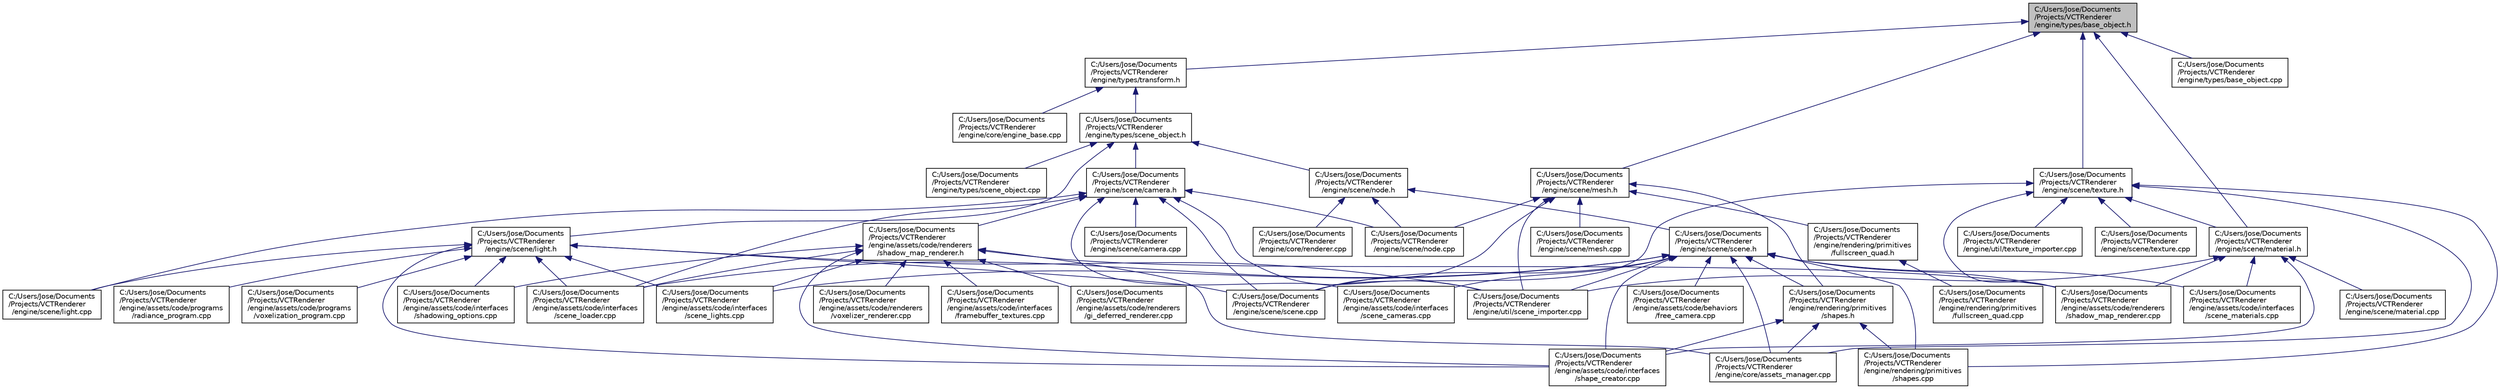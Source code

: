 digraph "C:/Users/Jose/Documents/Projects/VCTRenderer/engine/types/base_object.h"
{
 // INTERACTIVE_SVG=YES
 // LATEX_PDF_SIZE
  edge [fontname="Helvetica",fontsize="10",labelfontname="Helvetica",labelfontsize="10"];
  node [fontname="Helvetica",fontsize="10",shape=record];
  Node1 [label="C:/Users/Jose/Documents\l/Projects/VCTRenderer\l/engine/types/base_object.h",height=0.2,width=0.4,color="black", fillcolor="grey75", style="filled", fontcolor="black",tooltip=" "];
  Node1 -> Node2 [dir="back",color="midnightblue",fontsize="10",style="solid",fontname="Helvetica"];
  Node2 [label="C:/Users/Jose/Documents\l/Projects/VCTRenderer\l/engine/types/transform.h",height=0.2,width=0.4,color="black", fillcolor="white", style="filled",URL="$transform_8h.html",tooltip=" "];
  Node2 -> Node3 [dir="back",color="midnightblue",fontsize="10",style="solid",fontname="Helvetica"];
  Node3 [label="C:/Users/Jose/Documents\l/Projects/VCTRenderer\l/engine/types/scene_object.h",height=0.2,width=0.4,color="black", fillcolor="white", style="filled",URL="$scene__object_8h.html",tooltip=" "];
  Node3 -> Node4 [dir="back",color="midnightblue",fontsize="10",style="solid",fontname="Helvetica"];
  Node4 [label="C:/Users/Jose/Documents\l/Projects/VCTRenderer\l/engine/scene/node.h",height=0.2,width=0.4,color="black", fillcolor="white", style="filled",URL="$node_8h.html",tooltip=" "];
  Node4 -> Node5 [dir="back",color="midnightblue",fontsize="10",style="solid",fontname="Helvetica"];
  Node5 [label="C:/Users/Jose/Documents\l/Projects/VCTRenderer\l/engine/scene/scene.h",height=0.2,width=0.4,color="black", fillcolor="white", style="filled",URL="$scene_8h.html",tooltip=" "];
  Node5 -> Node6 [dir="back",color="midnightblue",fontsize="10",style="solid",fontname="Helvetica"];
  Node6 [label="C:/Users/Jose/Documents\l/Projects/VCTRenderer\l/engine/assets/code/behaviors\l/free_camera.cpp",height=0.2,width=0.4,color="black", fillcolor="white", style="filled",URL="$free__camera_8cpp.html",tooltip=" "];
  Node5 -> Node7 [dir="back",color="midnightblue",fontsize="10",style="solid",fontname="Helvetica"];
  Node7 [label="C:/Users/Jose/Documents\l/Projects/VCTRenderer\l/engine/assets/code/interfaces\l/scene_cameras.cpp",height=0.2,width=0.4,color="black", fillcolor="white", style="filled",URL="$scene__cameras_8cpp.html",tooltip=" "];
  Node5 -> Node8 [dir="back",color="midnightblue",fontsize="10",style="solid",fontname="Helvetica"];
  Node8 [label="C:/Users/Jose/Documents\l/Projects/VCTRenderer\l/engine/assets/code/interfaces\l/scene_lights.cpp",height=0.2,width=0.4,color="black", fillcolor="white", style="filled",URL="$scene__lights_8cpp.html",tooltip=" "];
  Node5 -> Node9 [dir="back",color="midnightblue",fontsize="10",style="solid",fontname="Helvetica"];
  Node9 [label="C:/Users/Jose/Documents\l/Projects/VCTRenderer\l/engine/assets/code/interfaces\l/scene_loader.cpp",height=0.2,width=0.4,color="black", fillcolor="white", style="filled",URL="$scene__loader_8cpp.html",tooltip=" "];
  Node5 -> Node10 [dir="back",color="midnightblue",fontsize="10",style="solid",fontname="Helvetica"];
  Node10 [label="C:/Users/Jose/Documents\l/Projects/VCTRenderer\l/engine/assets/code/interfaces\l/scene_materials.cpp",height=0.2,width=0.4,color="black", fillcolor="white", style="filled",URL="$scene__materials_8cpp.html",tooltip=" "];
  Node5 -> Node11 [dir="back",color="midnightblue",fontsize="10",style="solid",fontname="Helvetica"];
  Node11 [label="C:/Users/Jose/Documents\l/Projects/VCTRenderer\l/engine/assets/code/interfaces\l/shape_creator.cpp",height=0.2,width=0.4,color="black", fillcolor="white", style="filled",URL="$shape__creator_8cpp.html",tooltip=" "];
  Node5 -> Node12 [dir="back",color="midnightblue",fontsize="10",style="solid",fontname="Helvetica"];
  Node12 [label="C:/Users/Jose/Documents\l/Projects/VCTRenderer\l/engine/rendering/primitives\l/shapes.h",height=0.2,width=0.4,color="black", fillcolor="white", style="filled",URL="$shapes_8h.html",tooltip=" "];
  Node12 -> Node11 [dir="back",color="midnightblue",fontsize="10",style="solid",fontname="Helvetica"];
  Node12 -> Node13 [dir="back",color="midnightblue",fontsize="10",style="solid",fontname="Helvetica"];
  Node13 [label="C:/Users/Jose/Documents\l/Projects/VCTRenderer\l/engine/core/assets_manager.cpp",height=0.2,width=0.4,color="black", fillcolor="white", style="filled",URL="$assets__manager_8cpp.html",tooltip=" "];
  Node12 -> Node14 [dir="back",color="midnightblue",fontsize="10",style="solid",fontname="Helvetica"];
  Node14 [label="C:/Users/Jose/Documents\l/Projects/VCTRenderer\l/engine/rendering/primitives\l/shapes.cpp",height=0.2,width=0.4,color="black", fillcolor="white", style="filled",URL="$shapes_8cpp.html",tooltip=" "];
  Node5 -> Node15 [dir="back",color="midnightblue",fontsize="10",style="solid",fontname="Helvetica"];
  Node15 [label="C:/Users/Jose/Documents\l/Projects/VCTRenderer\l/engine/assets/code/renderers\l/shadow_map_renderer.cpp",height=0.2,width=0.4,color="black", fillcolor="white", style="filled",URL="$shadow__map__renderer_8cpp.html",tooltip=" "];
  Node5 -> Node13 [dir="back",color="midnightblue",fontsize="10",style="solid",fontname="Helvetica"];
  Node5 -> Node14 [dir="back",color="midnightblue",fontsize="10",style="solid",fontname="Helvetica"];
  Node5 -> Node16 [dir="back",color="midnightblue",fontsize="10",style="solid",fontname="Helvetica"];
  Node16 [label="C:/Users/Jose/Documents\l/Projects/VCTRenderer\l/engine/scene/scene.cpp",height=0.2,width=0.4,color="black", fillcolor="white", style="filled",URL="$scene_8cpp.html",tooltip=" "];
  Node5 -> Node17 [dir="back",color="midnightblue",fontsize="10",style="solid",fontname="Helvetica"];
  Node17 [label="C:/Users/Jose/Documents\l/Projects/VCTRenderer\l/engine/util/scene_importer.cpp",height=0.2,width=0.4,color="black", fillcolor="white", style="filled",URL="$scene__importer_8cpp.html",tooltip=" "];
  Node4 -> Node18 [dir="back",color="midnightblue",fontsize="10",style="solid",fontname="Helvetica"];
  Node18 [label="C:/Users/Jose/Documents\l/Projects/VCTRenderer\l/engine/core/renderer.cpp",height=0.2,width=0.4,color="black", fillcolor="white", style="filled",URL="$renderer_8cpp.html",tooltip=" "];
  Node4 -> Node19 [dir="back",color="midnightblue",fontsize="10",style="solid",fontname="Helvetica"];
  Node19 [label="C:/Users/Jose/Documents\l/Projects/VCTRenderer\l/engine/scene/node.cpp",height=0.2,width=0.4,color="black", fillcolor="white", style="filled",URL="$node_8cpp.html",tooltip=" "];
  Node3 -> Node20 [dir="back",color="midnightblue",fontsize="10",style="solid",fontname="Helvetica"];
  Node20 [label="C:/Users/Jose/Documents\l/Projects/VCTRenderer\l/engine/scene/camera.h",height=0.2,width=0.4,color="black", fillcolor="white", style="filled",URL="$camera_8h.html",tooltip=" "];
  Node20 -> Node21 [dir="back",color="midnightblue",fontsize="10",style="solid",fontname="Helvetica"];
  Node21 [label="C:/Users/Jose/Documents\l/Projects/VCTRenderer\l/engine/assets/code/renderers\l/shadow_map_renderer.h",height=0.2,width=0.4,color="black", fillcolor="white", style="filled",URL="$shadow__map__renderer_8h.html",tooltip=" "];
  Node21 -> Node22 [dir="back",color="midnightblue",fontsize="10",style="solid",fontname="Helvetica"];
  Node22 [label="C:/Users/Jose/Documents\l/Projects/VCTRenderer\l/engine/assets/code/interfaces\l/framebuffer_textures.cpp",height=0.2,width=0.4,color="black", fillcolor="white", style="filled",URL="$framebuffer__textures_8cpp.html",tooltip=" "];
  Node21 -> Node8 [dir="back",color="midnightblue",fontsize="10",style="solid",fontname="Helvetica"];
  Node21 -> Node9 [dir="back",color="midnightblue",fontsize="10",style="solid",fontname="Helvetica"];
  Node21 -> Node23 [dir="back",color="midnightblue",fontsize="10",style="solid",fontname="Helvetica"];
  Node23 [label="C:/Users/Jose/Documents\l/Projects/VCTRenderer\l/engine/assets/code/interfaces\l/shadowing_options.cpp",height=0.2,width=0.4,color="black", fillcolor="white", style="filled",URL="$shadowing__options_8cpp.html",tooltip=" "];
  Node21 -> Node11 [dir="back",color="midnightblue",fontsize="10",style="solid",fontname="Helvetica"];
  Node21 -> Node24 [dir="back",color="midnightblue",fontsize="10",style="solid",fontname="Helvetica"];
  Node24 [label="C:/Users/Jose/Documents\l/Projects/VCTRenderer\l/engine/assets/code/renderers\l/gi_deferred_renderer.cpp",height=0.2,width=0.4,color="black", fillcolor="white", style="filled",URL="$gi__deferred__renderer_8cpp.html",tooltip=" "];
  Node21 -> Node15 [dir="back",color="midnightblue",fontsize="10",style="solid",fontname="Helvetica"];
  Node21 -> Node25 [dir="back",color="midnightblue",fontsize="10",style="solid",fontname="Helvetica"];
  Node25 [label="C:/Users/Jose/Documents\l/Projects/VCTRenderer\l/engine/assets/code/renderers\l/voxelizer_renderer.cpp",height=0.2,width=0.4,color="black", fillcolor="white", style="filled",URL="$voxelizer__renderer_8cpp.html",tooltip=" "];
  Node21 -> Node13 [dir="back",color="midnightblue",fontsize="10",style="solid",fontname="Helvetica"];
  Node20 -> Node7 [dir="back",color="midnightblue",fontsize="10",style="solid",fontname="Helvetica"];
  Node20 -> Node9 [dir="back",color="midnightblue",fontsize="10",style="solid",fontname="Helvetica"];
  Node20 -> Node26 [dir="back",color="midnightblue",fontsize="10",style="solid",fontname="Helvetica"];
  Node26 [label="C:/Users/Jose/Documents\l/Projects/VCTRenderer\l/engine/scene/camera.cpp",height=0.2,width=0.4,color="black", fillcolor="white", style="filled",URL="$camera_8cpp.html",tooltip=" "];
  Node20 -> Node27 [dir="back",color="midnightblue",fontsize="10",style="solid",fontname="Helvetica"];
  Node27 [label="C:/Users/Jose/Documents\l/Projects/VCTRenderer\l/engine/scene/light.cpp",height=0.2,width=0.4,color="black", fillcolor="white", style="filled",URL="$light_8cpp.html",tooltip=" "];
  Node20 -> Node19 [dir="back",color="midnightblue",fontsize="10",style="solid",fontname="Helvetica"];
  Node20 -> Node16 [dir="back",color="midnightblue",fontsize="10",style="solid",fontname="Helvetica"];
  Node20 -> Node17 [dir="back",color="midnightblue",fontsize="10",style="solid",fontname="Helvetica"];
  Node3 -> Node28 [dir="back",color="midnightblue",fontsize="10",style="solid",fontname="Helvetica"];
  Node28 [label="C:/Users/Jose/Documents\l/Projects/VCTRenderer\l/engine/scene/light.h",height=0.2,width=0.4,color="black", fillcolor="white", style="filled",URL="$light_8h.html",tooltip=" "];
  Node28 -> Node8 [dir="back",color="midnightblue",fontsize="10",style="solid",fontname="Helvetica"];
  Node28 -> Node9 [dir="back",color="midnightblue",fontsize="10",style="solid",fontname="Helvetica"];
  Node28 -> Node23 [dir="back",color="midnightblue",fontsize="10",style="solid",fontname="Helvetica"];
  Node28 -> Node11 [dir="back",color="midnightblue",fontsize="10",style="solid",fontname="Helvetica"];
  Node28 -> Node29 [dir="back",color="midnightblue",fontsize="10",style="solid",fontname="Helvetica"];
  Node29 [label="C:/Users/Jose/Documents\l/Projects/VCTRenderer\l/engine/assets/code/programs\l/radiance_program.cpp",height=0.2,width=0.4,color="black", fillcolor="white", style="filled",URL="$radiance__program_8cpp.html",tooltip=" "];
  Node28 -> Node30 [dir="back",color="midnightblue",fontsize="10",style="solid",fontname="Helvetica"];
  Node30 [label="C:/Users/Jose/Documents\l/Projects/VCTRenderer\l/engine/assets/code/programs\l/voxelization_program.cpp",height=0.2,width=0.4,color="black", fillcolor="white", style="filled",URL="$voxelization__program_8cpp.html",tooltip=" "];
  Node28 -> Node27 [dir="back",color="midnightblue",fontsize="10",style="solid",fontname="Helvetica"];
  Node28 -> Node16 [dir="back",color="midnightblue",fontsize="10",style="solid",fontname="Helvetica"];
  Node28 -> Node17 [dir="back",color="midnightblue",fontsize="10",style="solid",fontname="Helvetica"];
  Node3 -> Node31 [dir="back",color="midnightblue",fontsize="10",style="solid",fontname="Helvetica"];
  Node31 [label="C:/Users/Jose/Documents\l/Projects/VCTRenderer\l/engine/types/scene_object.cpp",height=0.2,width=0.4,color="black", fillcolor="white", style="filled",URL="$scene__object_8cpp.html",tooltip=" "];
  Node2 -> Node32 [dir="back",color="midnightblue",fontsize="10",style="solid",fontname="Helvetica"];
  Node32 [label="C:/Users/Jose/Documents\l/Projects/VCTRenderer\l/engine/core/engine_base.cpp",height=0.2,width=0.4,color="black", fillcolor="white", style="filled",URL="$engine__base_8cpp.html",tooltip=" "];
  Node1 -> Node33 [dir="back",color="midnightblue",fontsize="10",style="solid",fontname="Helvetica"];
  Node33 [label="C:/Users/Jose/Documents\l/Projects/VCTRenderer\l/engine/scene/texture.h",height=0.2,width=0.4,color="black", fillcolor="white", style="filled",URL="$texture_8h.html",tooltip=" "];
  Node33 -> Node34 [dir="back",color="midnightblue",fontsize="10",style="solid",fontname="Helvetica"];
  Node34 [label="C:/Users/Jose/Documents\l/Projects/VCTRenderer\l/engine/scene/material.h",height=0.2,width=0.4,color="black", fillcolor="white", style="filled",URL="$material_8h.html",tooltip=" "];
  Node34 -> Node10 [dir="back",color="midnightblue",fontsize="10",style="solid",fontname="Helvetica"];
  Node34 -> Node11 [dir="back",color="midnightblue",fontsize="10",style="solid",fontname="Helvetica"];
  Node34 -> Node15 [dir="back",color="midnightblue",fontsize="10",style="solid",fontname="Helvetica"];
  Node34 -> Node35 [dir="back",color="midnightblue",fontsize="10",style="solid",fontname="Helvetica"];
  Node35 [label="C:/Users/Jose/Documents\l/Projects/VCTRenderer\l/engine/scene/material.cpp",height=0.2,width=0.4,color="black", fillcolor="white", style="filled",URL="$material_8cpp.html",tooltip=" "];
  Node34 -> Node17 [dir="back",color="midnightblue",fontsize="10",style="solid",fontname="Helvetica"];
  Node33 -> Node15 [dir="back",color="midnightblue",fontsize="10",style="solid",fontname="Helvetica"];
  Node33 -> Node13 [dir="back",color="midnightblue",fontsize="10",style="solid",fontname="Helvetica"];
  Node33 -> Node14 [dir="back",color="midnightblue",fontsize="10",style="solid",fontname="Helvetica"];
  Node33 -> Node16 [dir="back",color="midnightblue",fontsize="10",style="solid",fontname="Helvetica"];
  Node33 -> Node36 [dir="back",color="midnightblue",fontsize="10",style="solid",fontname="Helvetica"];
  Node36 [label="C:/Users/Jose/Documents\l/Projects/VCTRenderer\l/engine/scene/texture.cpp",height=0.2,width=0.4,color="black", fillcolor="white", style="filled",URL="$texture_8cpp.html",tooltip=" "];
  Node33 -> Node37 [dir="back",color="midnightblue",fontsize="10",style="solid",fontname="Helvetica"];
  Node37 [label="C:/Users/Jose/Documents\l/Projects/VCTRenderer\l/engine/util/texture_importer.cpp",height=0.2,width=0.4,color="black", fillcolor="white", style="filled",URL="$texture__importer_8cpp.html",tooltip=" "];
  Node1 -> Node34 [dir="back",color="midnightblue",fontsize="10",style="solid",fontname="Helvetica"];
  Node1 -> Node38 [dir="back",color="midnightblue",fontsize="10",style="solid",fontname="Helvetica"];
  Node38 [label="C:/Users/Jose/Documents\l/Projects/VCTRenderer\l/engine/scene/mesh.h",height=0.2,width=0.4,color="black", fillcolor="white", style="filled",URL="$mesh_8h.html",tooltip=" "];
  Node38 -> Node12 [dir="back",color="midnightblue",fontsize="10",style="solid",fontname="Helvetica"];
  Node38 -> Node39 [dir="back",color="midnightblue",fontsize="10",style="solid",fontname="Helvetica"];
  Node39 [label="C:/Users/Jose/Documents\l/Projects/VCTRenderer\l/engine/rendering/primitives\l/fullscreen_quad.h",height=0.2,width=0.4,color="black", fillcolor="white", style="filled",URL="$fullscreen__quad_8h.html",tooltip=" "];
  Node39 -> Node40 [dir="back",color="midnightblue",fontsize="10",style="solid",fontname="Helvetica"];
  Node40 [label="C:/Users/Jose/Documents\l/Projects/VCTRenderer\l/engine/rendering/primitives\l/fullscreen_quad.cpp",height=0.2,width=0.4,color="black", fillcolor="white", style="filled",URL="$fullscreen__quad_8cpp.html",tooltip=" "];
  Node38 -> Node41 [dir="back",color="midnightblue",fontsize="10",style="solid",fontname="Helvetica"];
  Node41 [label="C:/Users/Jose/Documents\l/Projects/VCTRenderer\l/engine/scene/mesh.cpp",height=0.2,width=0.4,color="black", fillcolor="white", style="filled",URL="$mesh_8cpp.html",tooltip=" "];
  Node38 -> Node19 [dir="back",color="midnightblue",fontsize="10",style="solid",fontname="Helvetica"];
  Node38 -> Node16 [dir="back",color="midnightblue",fontsize="10",style="solid",fontname="Helvetica"];
  Node38 -> Node17 [dir="back",color="midnightblue",fontsize="10",style="solid",fontname="Helvetica"];
  Node1 -> Node42 [dir="back",color="midnightblue",fontsize="10",style="solid",fontname="Helvetica"];
  Node42 [label="C:/Users/Jose/Documents\l/Projects/VCTRenderer\l/engine/types/base_object.cpp",height=0.2,width=0.4,color="black", fillcolor="white", style="filled",URL="$base__object_8cpp.html",tooltip=" "];
}
